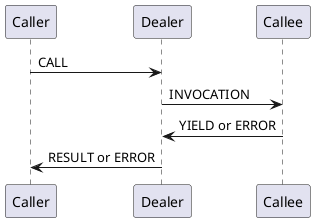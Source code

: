 @startuml
participant Caller
participant Dealer
participant Callee

Caller -> Dealer : CALL
Dealer -> Callee : INVOCATION
Callee -> Dealer : YIELD or ERROR
Dealer -> Caller : RESULT or ERROR
@enduml